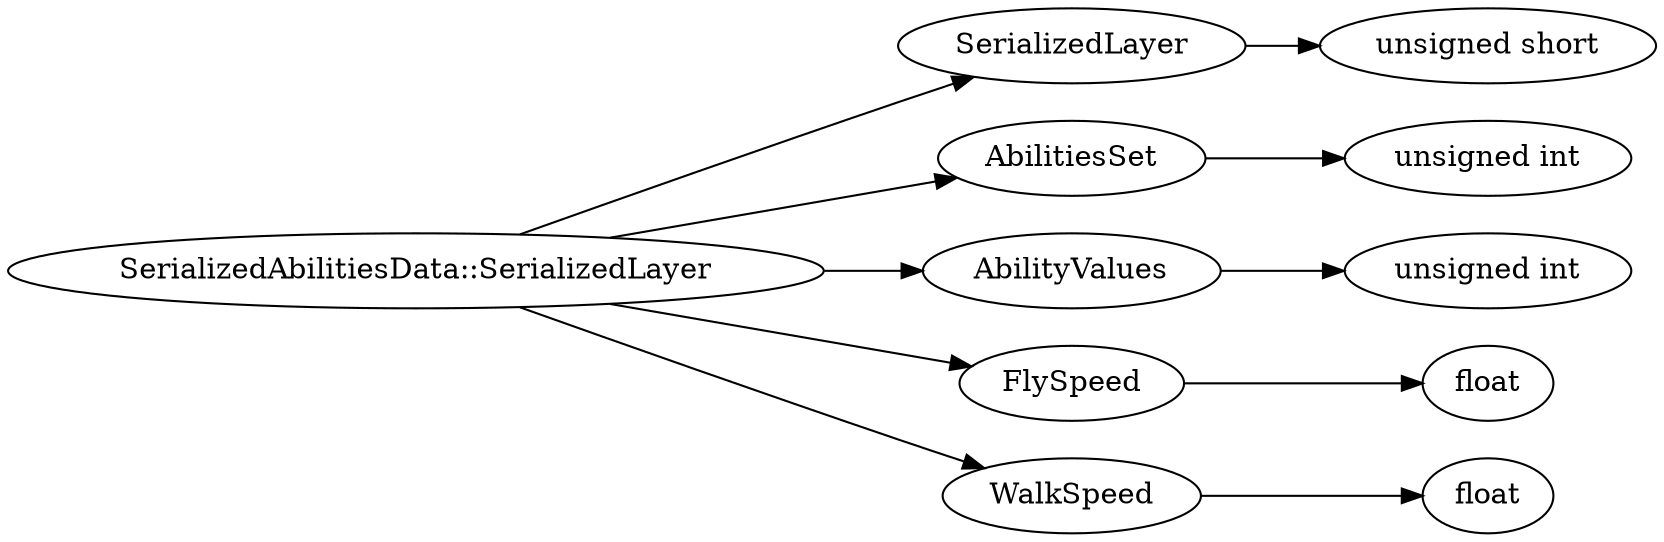 digraph "SerializedAbilitiesData::SerializedLayer" {
rankdir = LR
92
92 -> 93
93 -> 94
92 -> 95
95 -> 96
92 -> 97
97 -> 98
92 -> 99
99 -> 100
92 -> 101
101 -> 102

92 [label="SerializedAbilitiesData::SerializedLayer",comment="name: \"SerializedAbilitiesData::SerializedLayer\", typeName: \"\", id: 92, branchId: 0, recurseId: -1, attributes: 0, notes: \"\""];
93 [label="SerializedLayer",comment="name: \"SerializedLayer\", typeName: \"\", id: 93, branchId: 0, recurseId: -1, attributes: 0, notes: \"\""];
94 [label="unsigned short",comment="name: \"unsigned short\", typeName: \"\", id: 94, branchId: 0, recurseId: -1, attributes: 512, notes: \"\""];
95 [label="AbilitiesSet",comment="name: \"AbilitiesSet\", typeName: \"\", id: 95, branchId: 0, recurseId: -1, attributes: 0, notes: \"\""];
96 [label="unsigned int",comment="name: \"unsigned int\", typeName: \"\", id: 96, branchId: 0, recurseId: -1, attributes: 512, notes: \"\""];
97 [label="AbilityValues",comment="name: \"AbilityValues\", typeName: \"\", id: 97, branchId: 0, recurseId: -1, attributes: 0, notes: \"\""];
98 [label="unsigned int",comment="name: \"unsigned int\", typeName: \"\", id: 98, branchId: 0, recurseId: -1, attributes: 512, notes: \"\""];
99 [label="FlySpeed",comment="name: \"FlySpeed\", typeName: \"\", id: 99, branchId: 0, recurseId: -1, attributes: 0, notes: \"\""];
100 [label="float",comment="name: \"float\", typeName: \"\", id: 100, branchId: 0, recurseId: -1, attributes: 512, notes: \"\""];
101 [label="WalkSpeed",comment="name: \"WalkSpeed\", typeName: \"\", id: 101, branchId: 0, recurseId: -1, attributes: 0, notes: \"\""];
102 [label="float",comment="name: \"float\", typeName: \"\", id: 102, branchId: 0, recurseId: -1, attributes: 512, notes: \"\""];
{ rank = max;94;96;98;100;102}

}
